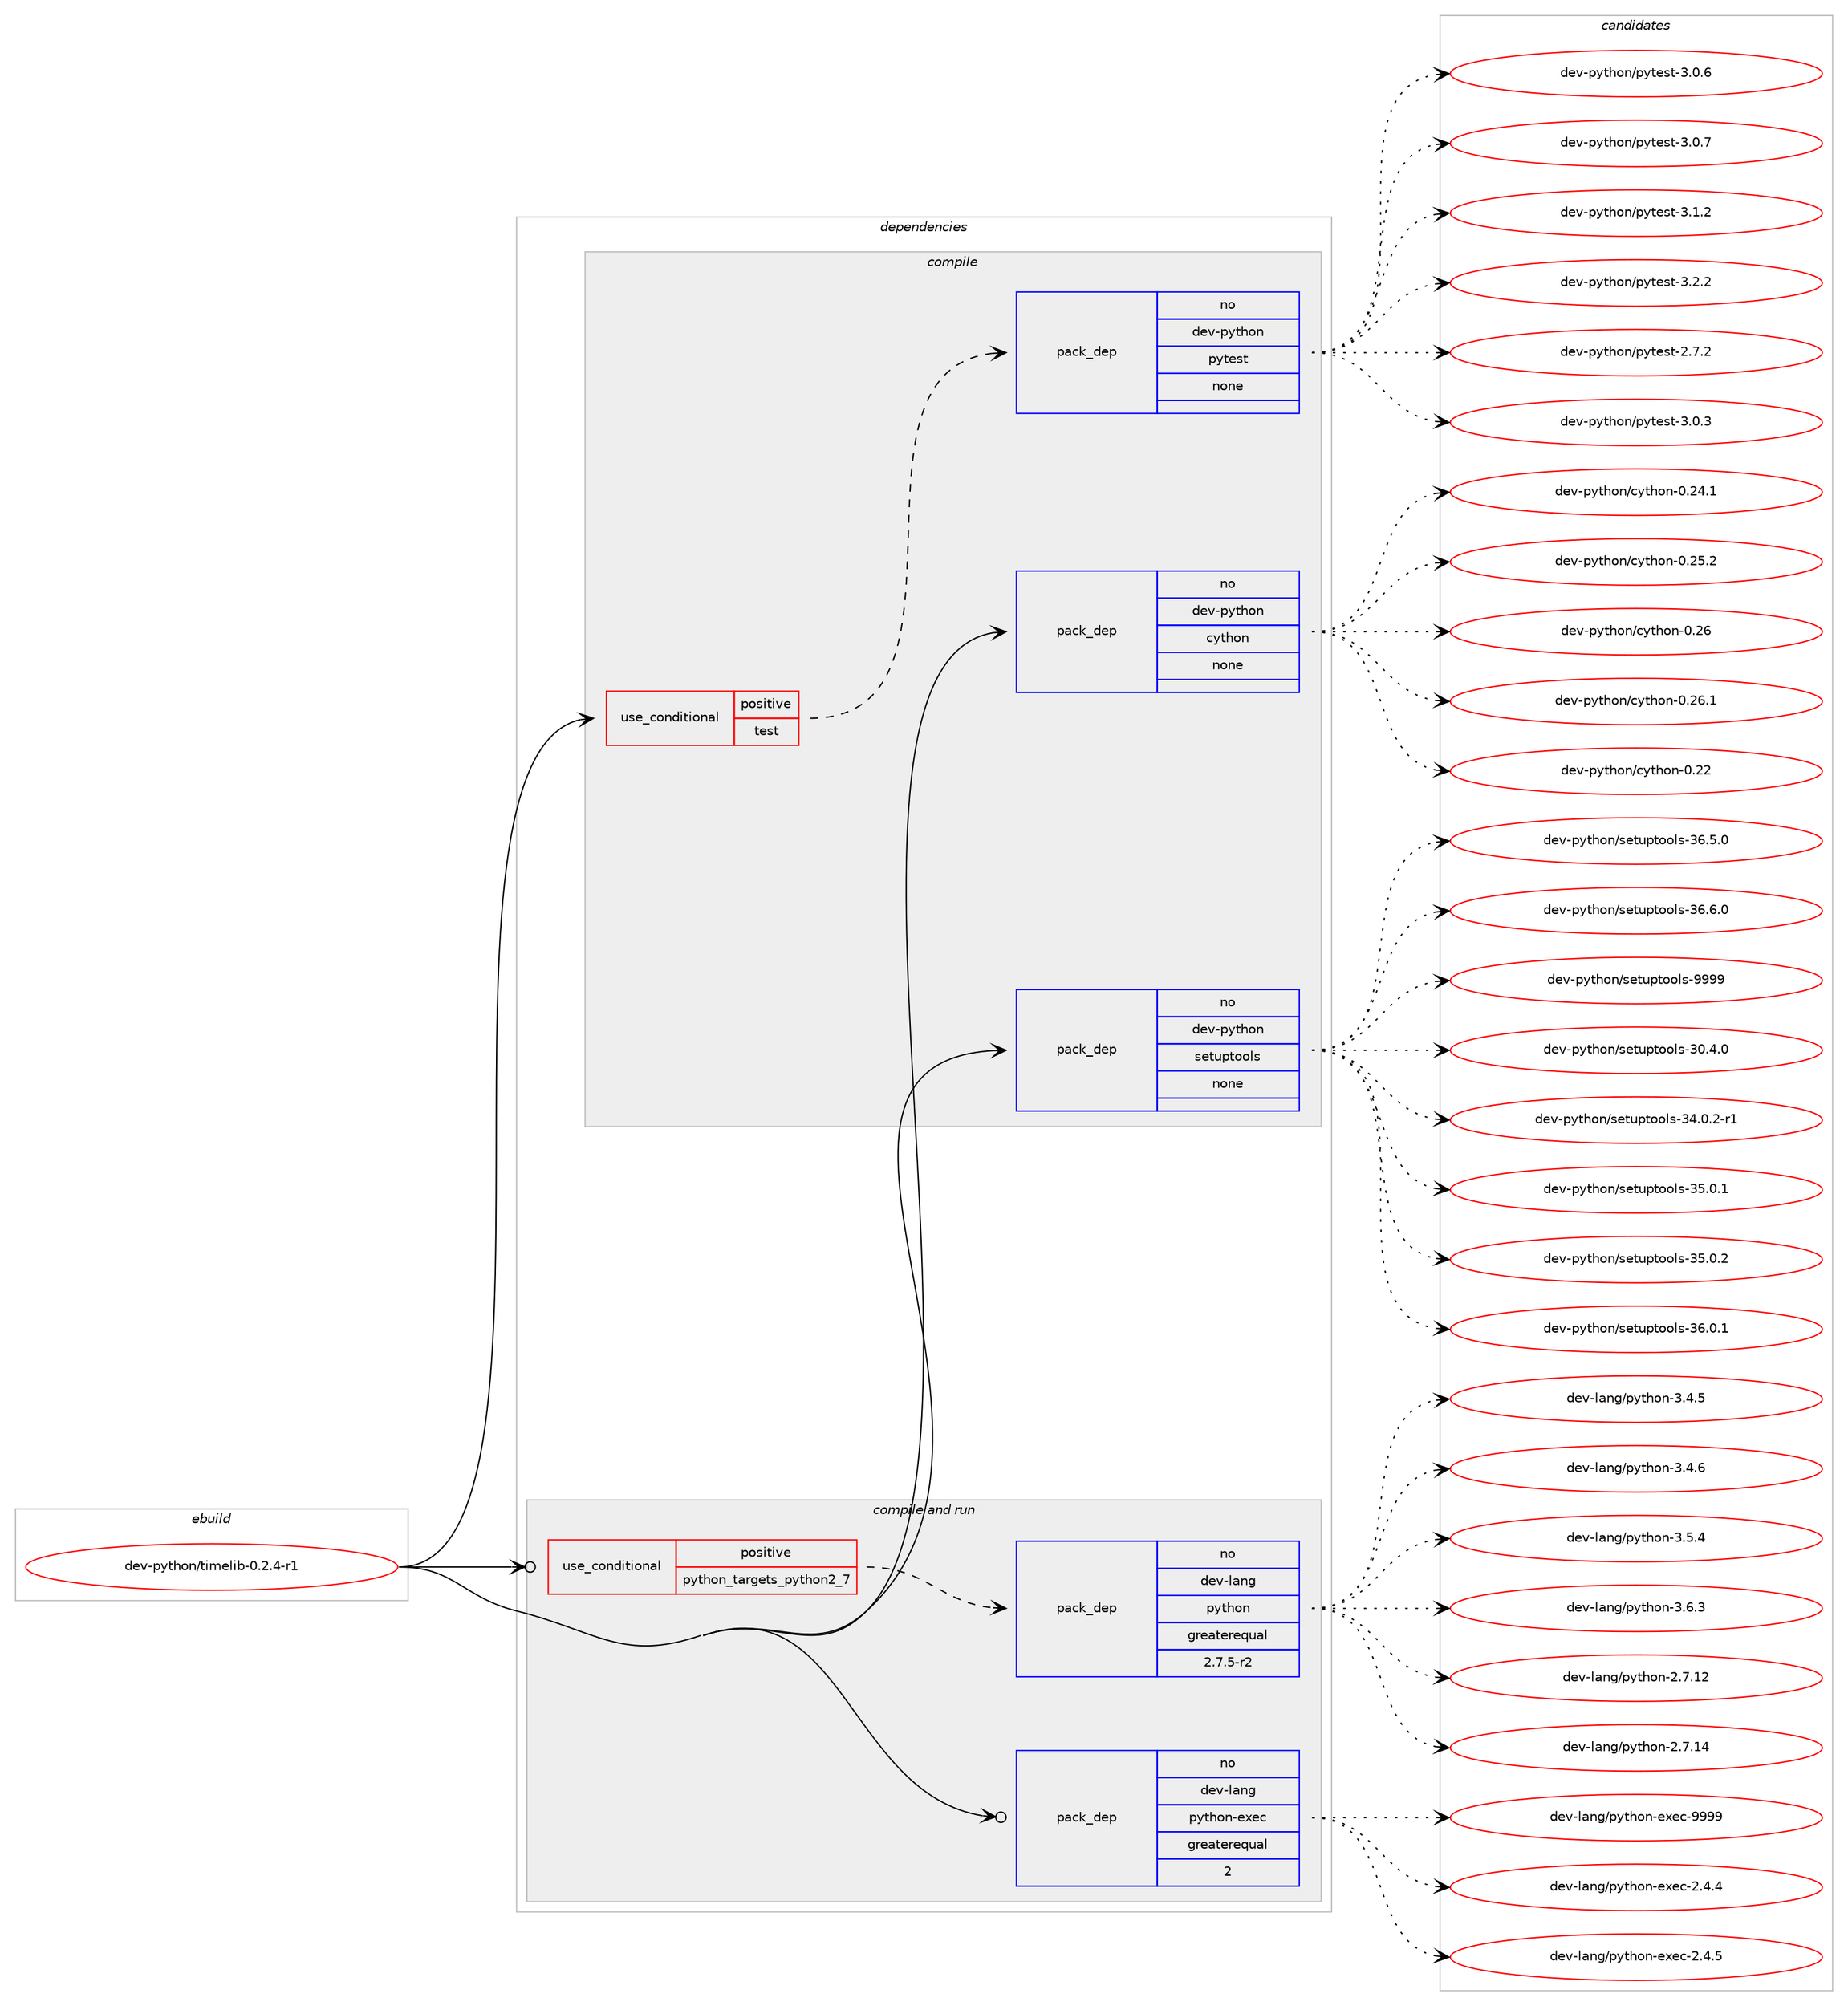 digraph prolog {

# *************
# Graph options
# *************

newrank=true;
concentrate=true;
compound=true;
graph [rankdir=LR,fontname=Helvetica,fontsize=10,ranksep=1.5];#, ranksep=2.5, nodesep=0.2];
edge  [arrowhead=vee];
node  [fontname=Helvetica,fontsize=10];

# **********
# The ebuild
# **********

subgraph cluster_leftcol {
color=gray;
rank=same;
label=<<i>ebuild</i>>;
id [label="dev-python/timelib-0.2.4-r1", color=red, width=4, href="../dev-python/timelib-0.2.4-r1.svg"];
}

# ****************
# The dependencies
# ****************

subgraph cluster_midcol {
color=gray;
label=<<i>dependencies</i>>;
subgraph cluster_compile {
fillcolor="#eeeeee";
style=filled;
label=<<i>compile</i>>;
subgraph cond42804 {
dependency190710 [label=<<TABLE BORDER="0" CELLBORDER="1" CELLSPACING="0" CELLPADDING="4"><TR><TD ROWSPAN="3" CELLPADDING="10">use_conditional</TD></TR><TR><TD>positive</TD></TR><TR><TD>test</TD></TR></TABLE>>, shape=none, color=red];
subgraph pack143950 {
dependency190711 [label=<<TABLE BORDER="0" CELLBORDER="1" CELLSPACING="0" CELLPADDING="4" WIDTH="220"><TR><TD ROWSPAN="6" CELLPADDING="30">pack_dep</TD></TR><TR><TD WIDTH="110">no</TD></TR><TR><TD>dev-python</TD></TR><TR><TD>pytest</TD></TR><TR><TD>none</TD></TR><TR><TD></TD></TR></TABLE>>, shape=none, color=blue];
}
dependency190710:e -> dependency190711:w [weight=20,style="dashed",arrowhead="vee"];
}
id:e -> dependency190710:w [weight=20,style="solid",arrowhead="vee"];
subgraph pack143951 {
dependency190712 [label=<<TABLE BORDER="0" CELLBORDER="1" CELLSPACING="0" CELLPADDING="4" WIDTH="220"><TR><TD ROWSPAN="6" CELLPADDING="30">pack_dep</TD></TR><TR><TD WIDTH="110">no</TD></TR><TR><TD>dev-python</TD></TR><TR><TD>cython</TD></TR><TR><TD>none</TD></TR><TR><TD></TD></TR></TABLE>>, shape=none, color=blue];
}
id:e -> dependency190712:w [weight=20,style="solid",arrowhead="vee"];
subgraph pack143952 {
dependency190713 [label=<<TABLE BORDER="0" CELLBORDER="1" CELLSPACING="0" CELLPADDING="4" WIDTH="220"><TR><TD ROWSPAN="6" CELLPADDING="30">pack_dep</TD></TR><TR><TD WIDTH="110">no</TD></TR><TR><TD>dev-python</TD></TR><TR><TD>setuptools</TD></TR><TR><TD>none</TD></TR><TR><TD></TD></TR></TABLE>>, shape=none, color=blue];
}
id:e -> dependency190713:w [weight=20,style="solid",arrowhead="vee"];
}
subgraph cluster_compileandrun {
fillcolor="#eeeeee";
style=filled;
label=<<i>compile and run</i>>;
subgraph cond42805 {
dependency190714 [label=<<TABLE BORDER="0" CELLBORDER="1" CELLSPACING="0" CELLPADDING="4"><TR><TD ROWSPAN="3" CELLPADDING="10">use_conditional</TD></TR><TR><TD>positive</TD></TR><TR><TD>python_targets_python2_7</TD></TR></TABLE>>, shape=none, color=red];
subgraph pack143953 {
dependency190715 [label=<<TABLE BORDER="0" CELLBORDER="1" CELLSPACING="0" CELLPADDING="4" WIDTH="220"><TR><TD ROWSPAN="6" CELLPADDING="30">pack_dep</TD></TR><TR><TD WIDTH="110">no</TD></TR><TR><TD>dev-lang</TD></TR><TR><TD>python</TD></TR><TR><TD>greaterequal</TD></TR><TR><TD>2.7.5-r2</TD></TR></TABLE>>, shape=none, color=blue];
}
dependency190714:e -> dependency190715:w [weight=20,style="dashed",arrowhead="vee"];
}
id:e -> dependency190714:w [weight=20,style="solid",arrowhead="odotvee"];
subgraph pack143954 {
dependency190716 [label=<<TABLE BORDER="0" CELLBORDER="1" CELLSPACING="0" CELLPADDING="4" WIDTH="220"><TR><TD ROWSPAN="6" CELLPADDING="30">pack_dep</TD></TR><TR><TD WIDTH="110">no</TD></TR><TR><TD>dev-lang</TD></TR><TR><TD>python-exec</TD></TR><TR><TD>greaterequal</TD></TR><TR><TD>2</TD></TR></TABLE>>, shape=none, color=blue];
}
id:e -> dependency190716:w [weight=20,style="solid",arrowhead="odotvee"];
}
subgraph cluster_run {
fillcolor="#eeeeee";
style=filled;
label=<<i>run</i>>;
}
}

# **************
# The candidates
# **************

subgraph cluster_choices {
rank=same;
color=gray;
label=<<i>candidates</i>>;

subgraph choice143950 {
color=black;
nodesep=1;
choice1001011184511212111610411111047112121116101115116455046554650 [label="dev-python/pytest-2.7.2", color=red, width=4,href="../dev-python/pytest-2.7.2.svg"];
choice1001011184511212111610411111047112121116101115116455146484651 [label="dev-python/pytest-3.0.3", color=red, width=4,href="../dev-python/pytest-3.0.3.svg"];
choice1001011184511212111610411111047112121116101115116455146484654 [label="dev-python/pytest-3.0.6", color=red, width=4,href="../dev-python/pytest-3.0.6.svg"];
choice1001011184511212111610411111047112121116101115116455146484655 [label="dev-python/pytest-3.0.7", color=red, width=4,href="../dev-python/pytest-3.0.7.svg"];
choice1001011184511212111610411111047112121116101115116455146494650 [label="dev-python/pytest-3.1.2", color=red, width=4,href="../dev-python/pytest-3.1.2.svg"];
choice1001011184511212111610411111047112121116101115116455146504650 [label="dev-python/pytest-3.2.2", color=red, width=4,href="../dev-python/pytest-3.2.2.svg"];
dependency190711:e -> choice1001011184511212111610411111047112121116101115116455046554650:w [style=dotted,weight="100"];
dependency190711:e -> choice1001011184511212111610411111047112121116101115116455146484651:w [style=dotted,weight="100"];
dependency190711:e -> choice1001011184511212111610411111047112121116101115116455146484654:w [style=dotted,weight="100"];
dependency190711:e -> choice1001011184511212111610411111047112121116101115116455146484655:w [style=dotted,weight="100"];
dependency190711:e -> choice1001011184511212111610411111047112121116101115116455146494650:w [style=dotted,weight="100"];
dependency190711:e -> choice1001011184511212111610411111047112121116101115116455146504650:w [style=dotted,weight="100"];
}
subgraph choice143951 {
color=black;
nodesep=1;
choice1001011184511212111610411111047991211161041111104548465050 [label="dev-python/cython-0.22", color=red, width=4,href="../dev-python/cython-0.22.svg"];
choice10010111845112121116104111110479912111610411111045484650524649 [label="dev-python/cython-0.24.1", color=red, width=4,href="../dev-python/cython-0.24.1.svg"];
choice10010111845112121116104111110479912111610411111045484650534650 [label="dev-python/cython-0.25.2", color=red, width=4,href="../dev-python/cython-0.25.2.svg"];
choice1001011184511212111610411111047991211161041111104548465054 [label="dev-python/cython-0.26", color=red, width=4,href="../dev-python/cython-0.26.svg"];
choice10010111845112121116104111110479912111610411111045484650544649 [label="dev-python/cython-0.26.1", color=red, width=4,href="../dev-python/cython-0.26.1.svg"];
dependency190712:e -> choice1001011184511212111610411111047991211161041111104548465050:w [style=dotted,weight="100"];
dependency190712:e -> choice10010111845112121116104111110479912111610411111045484650524649:w [style=dotted,weight="100"];
dependency190712:e -> choice10010111845112121116104111110479912111610411111045484650534650:w [style=dotted,weight="100"];
dependency190712:e -> choice1001011184511212111610411111047991211161041111104548465054:w [style=dotted,weight="100"];
dependency190712:e -> choice10010111845112121116104111110479912111610411111045484650544649:w [style=dotted,weight="100"];
}
subgraph choice143952 {
color=black;
nodesep=1;
choice100101118451121211161041111104711510111611711211611111110811545514846524648 [label="dev-python/setuptools-30.4.0", color=red, width=4,href="../dev-python/setuptools-30.4.0.svg"];
choice1001011184511212111610411111047115101116117112116111111108115455152464846504511449 [label="dev-python/setuptools-34.0.2-r1", color=red, width=4,href="../dev-python/setuptools-34.0.2-r1.svg"];
choice100101118451121211161041111104711510111611711211611111110811545515346484649 [label="dev-python/setuptools-35.0.1", color=red, width=4,href="../dev-python/setuptools-35.0.1.svg"];
choice100101118451121211161041111104711510111611711211611111110811545515346484650 [label="dev-python/setuptools-35.0.2", color=red, width=4,href="../dev-python/setuptools-35.0.2.svg"];
choice100101118451121211161041111104711510111611711211611111110811545515446484649 [label="dev-python/setuptools-36.0.1", color=red, width=4,href="../dev-python/setuptools-36.0.1.svg"];
choice100101118451121211161041111104711510111611711211611111110811545515446534648 [label="dev-python/setuptools-36.5.0", color=red, width=4,href="../dev-python/setuptools-36.5.0.svg"];
choice100101118451121211161041111104711510111611711211611111110811545515446544648 [label="dev-python/setuptools-36.6.0", color=red, width=4,href="../dev-python/setuptools-36.6.0.svg"];
choice10010111845112121116104111110471151011161171121161111111081154557575757 [label="dev-python/setuptools-9999", color=red, width=4,href="../dev-python/setuptools-9999.svg"];
dependency190713:e -> choice100101118451121211161041111104711510111611711211611111110811545514846524648:w [style=dotted,weight="100"];
dependency190713:e -> choice1001011184511212111610411111047115101116117112116111111108115455152464846504511449:w [style=dotted,weight="100"];
dependency190713:e -> choice100101118451121211161041111104711510111611711211611111110811545515346484649:w [style=dotted,weight="100"];
dependency190713:e -> choice100101118451121211161041111104711510111611711211611111110811545515346484650:w [style=dotted,weight="100"];
dependency190713:e -> choice100101118451121211161041111104711510111611711211611111110811545515446484649:w [style=dotted,weight="100"];
dependency190713:e -> choice100101118451121211161041111104711510111611711211611111110811545515446534648:w [style=dotted,weight="100"];
dependency190713:e -> choice100101118451121211161041111104711510111611711211611111110811545515446544648:w [style=dotted,weight="100"];
dependency190713:e -> choice10010111845112121116104111110471151011161171121161111111081154557575757:w [style=dotted,weight="100"];
}
subgraph choice143953 {
color=black;
nodesep=1;
choice10010111845108971101034711212111610411111045504655464950 [label="dev-lang/python-2.7.12", color=red, width=4,href="../dev-lang/python-2.7.12.svg"];
choice10010111845108971101034711212111610411111045504655464952 [label="dev-lang/python-2.7.14", color=red, width=4,href="../dev-lang/python-2.7.14.svg"];
choice100101118451089711010347112121116104111110455146524653 [label="dev-lang/python-3.4.5", color=red, width=4,href="../dev-lang/python-3.4.5.svg"];
choice100101118451089711010347112121116104111110455146524654 [label="dev-lang/python-3.4.6", color=red, width=4,href="../dev-lang/python-3.4.6.svg"];
choice100101118451089711010347112121116104111110455146534652 [label="dev-lang/python-3.5.4", color=red, width=4,href="../dev-lang/python-3.5.4.svg"];
choice100101118451089711010347112121116104111110455146544651 [label="dev-lang/python-3.6.3", color=red, width=4,href="../dev-lang/python-3.6.3.svg"];
dependency190715:e -> choice10010111845108971101034711212111610411111045504655464950:w [style=dotted,weight="100"];
dependency190715:e -> choice10010111845108971101034711212111610411111045504655464952:w [style=dotted,weight="100"];
dependency190715:e -> choice100101118451089711010347112121116104111110455146524653:w [style=dotted,weight="100"];
dependency190715:e -> choice100101118451089711010347112121116104111110455146524654:w [style=dotted,weight="100"];
dependency190715:e -> choice100101118451089711010347112121116104111110455146534652:w [style=dotted,weight="100"];
dependency190715:e -> choice100101118451089711010347112121116104111110455146544651:w [style=dotted,weight="100"];
}
subgraph choice143954 {
color=black;
nodesep=1;
choice1001011184510897110103471121211161041111104510112010199455046524652 [label="dev-lang/python-exec-2.4.4", color=red, width=4,href="../dev-lang/python-exec-2.4.4.svg"];
choice1001011184510897110103471121211161041111104510112010199455046524653 [label="dev-lang/python-exec-2.4.5", color=red, width=4,href="../dev-lang/python-exec-2.4.5.svg"];
choice10010111845108971101034711212111610411111045101120101994557575757 [label="dev-lang/python-exec-9999", color=red, width=4,href="../dev-lang/python-exec-9999.svg"];
dependency190716:e -> choice1001011184510897110103471121211161041111104510112010199455046524652:w [style=dotted,weight="100"];
dependency190716:e -> choice1001011184510897110103471121211161041111104510112010199455046524653:w [style=dotted,weight="100"];
dependency190716:e -> choice10010111845108971101034711212111610411111045101120101994557575757:w [style=dotted,weight="100"];
}
}

}
